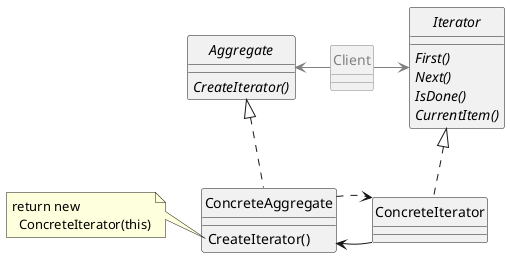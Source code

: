 ﻿@startuml
skinparam style strictuml
skinparam backgroundColor transparent
skinparam defaultFontName Arial
skinparam noteFontName Courier New
skinparam packageStyle rect

interface Aggregate {
  {abstract} CreateIterator()
}

interface Iterator {
  {abstract} First()
  {abstract} Next()
  {abstract} IsDone()
  {abstract} CurrentItem()
}

class ConcreteAggregate implements Aggregate {
  CreateIterator()
}

class ConcreteIterator implements Iterator {
}

note left of ConcreteAggregate::CreateIterator
return new 
  ConcreteIterator(this)
end note

ConcreteAggregate <- ConcreteIterator
ConcreteAggregate .> ConcreteIterator

hide stereotype
skinparam {
  ClassBorderColor<<Grey>> #grey
  ClassFontColor<<Grey>> #grey
}
class "Client" as Client<<Grey>> {
}
Client -[#grey]left-> Aggregate
Client -[#grey]right-> Iterator

@enduml